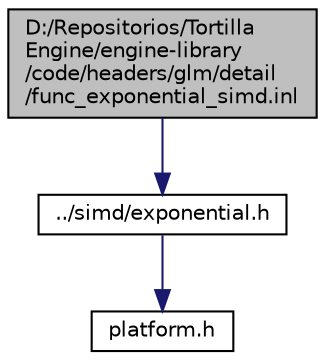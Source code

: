 digraph "D:/Repositorios/TortillaEngine/engine-library/code/headers/glm/detail/func_exponential_simd.inl"
{
 // LATEX_PDF_SIZE
  edge [fontname="Helvetica",fontsize="10",labelfontname="Helvetica",labelfontsize="10"];
  node [fontname="Helvetica",fontsize="10",shape=record];
  Node1 [label="D:/Repositorios/Tortilla\lEngine/engine-library\l/code/headers/glm/detail\l/func_exponential_simd.inl",height=0.2,width=0.4,color="black", fillcolor="grey75", style="filled", fontcolor="black",tooltip=" "];
  Node1 -> Node2 [color="midnightblue",fontsize="10",style="solid",fontname="Helvetica"];
  Node2 [label="../simd/exponential.h",height=0.2,width=0.4,color="black", fillcolor="white", style="filled",URL="$exponential_8h.html",tooltip=" "];
  Node2 -> Node3 [color="midnightblue",fontsize="10",style="solid",fontname="Helvetica"];
  Node3 [label="platform.h",height=0.2,width=0.4,color="black", fillcolor="white", style="filled",URL="$platform_8h.html",tooltip=" "];
}
